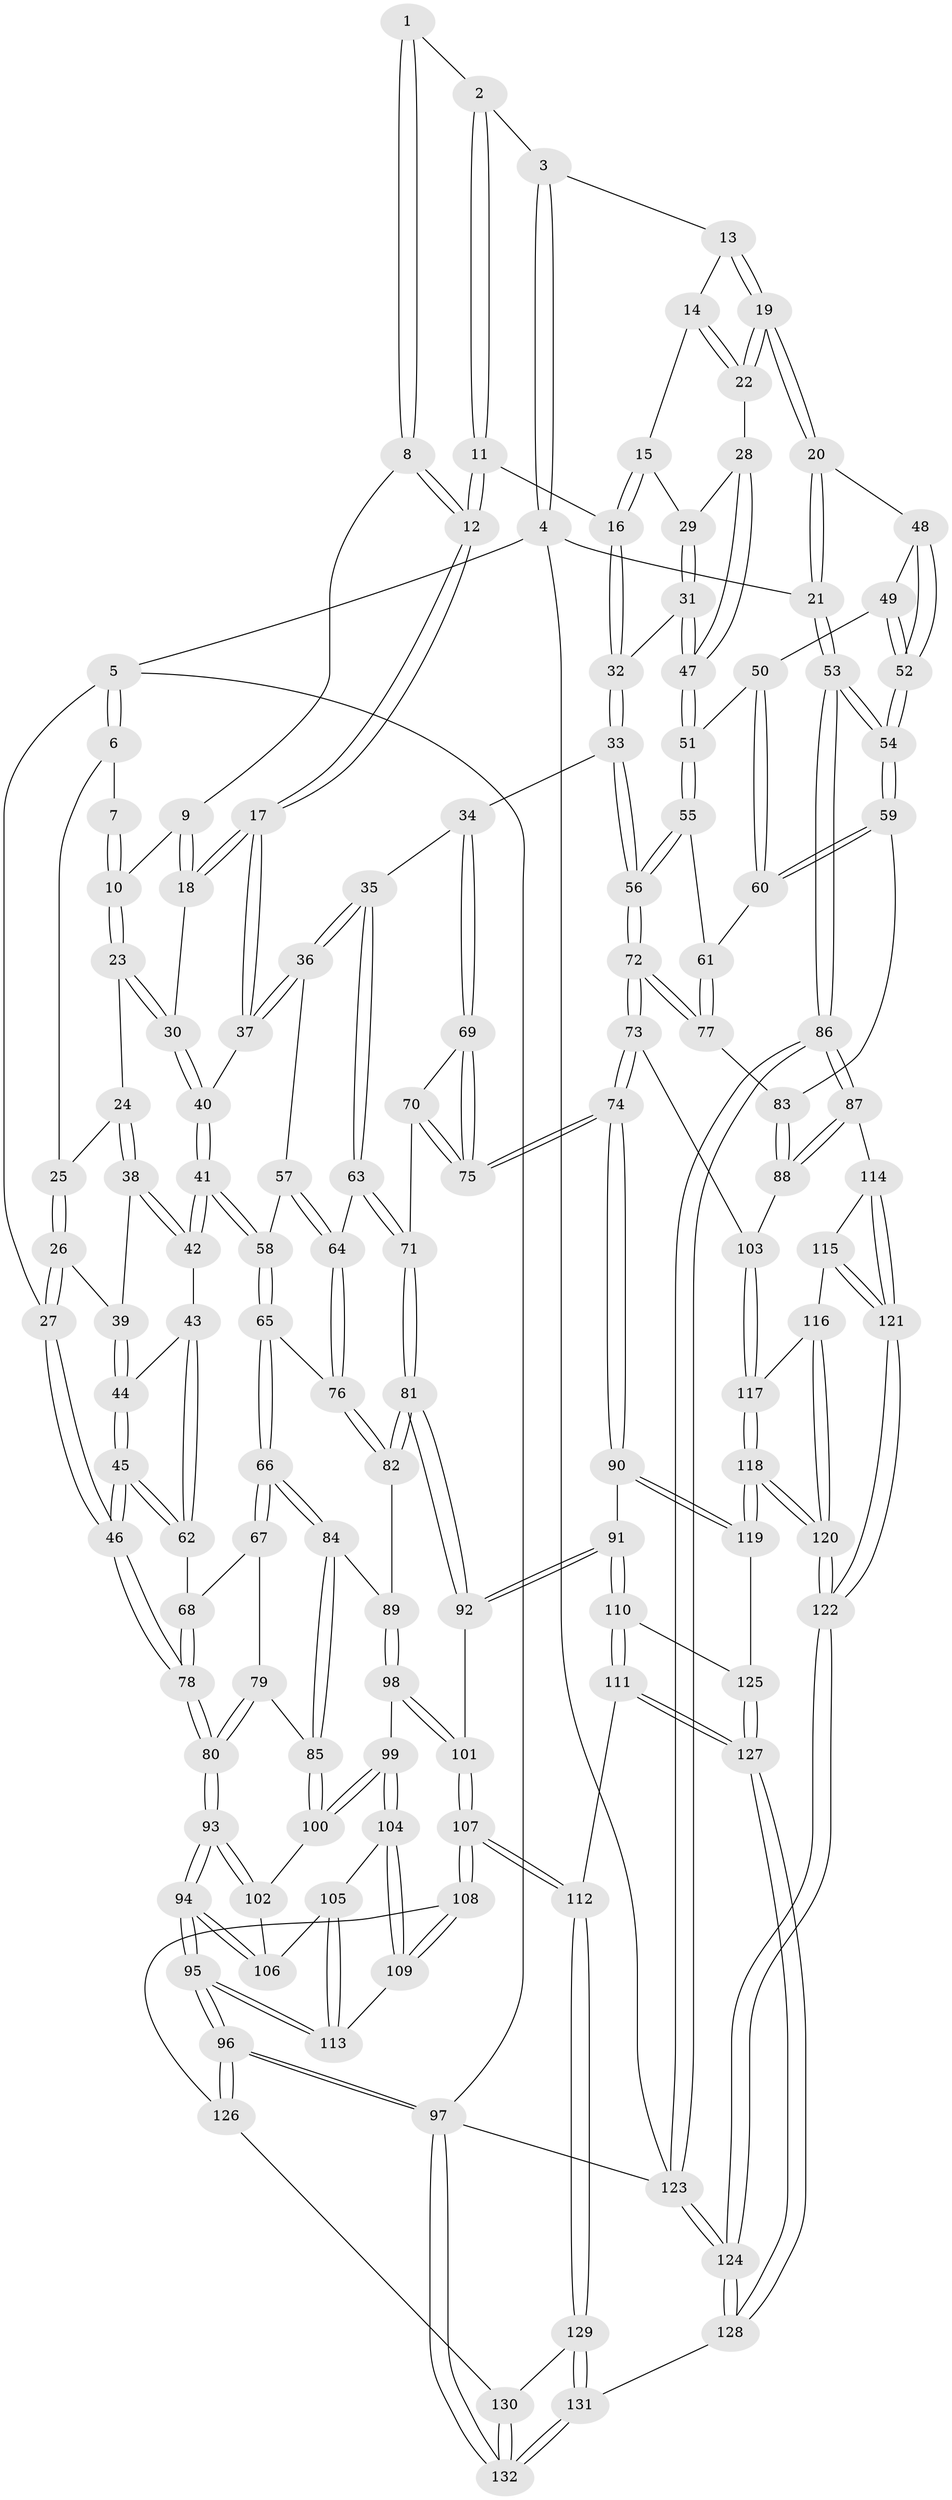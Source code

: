 // Generated by graph-tools (version 1.1) at 2025/16/03/09/25 04:16:55]
// undirected, 132 vertices, 327 edges
graph export_dot {
graph [start="1"]
  node [color=gray90,style=filled];
  1 [pos="+0.24945779111999095+0"];
  2 [pos="+0.5554496955861908+0"];
  3 [pos="+0.6852772666352261+0"];
  4 [pos="+1+0"];
  5 [pos="+0+0"];
  6 [pos="+0+0"];
  7 [pos="+0.031774285028656445+0"];
  8 [pos="+0.26705092473637415+0"];
  9 [pos="+0.22686852976881586+0.04329603524934749"];
  10 [pos="+0.1370261167527676+0.09307139120000323"];
  11 [pos="+0.49155831599238003+0.08409879665287685"];
  12 [pos="+0.41716911100911996+0.17340569792954724"];
  13 [pos="+0.7270212222895502+0.008723092481627169"];
  14 [pos="+0.7183822074520656+0.04896955920209788"];
  15 [pos="+0.7112370341557311+0.06486620588192339"];
  16 [pos="+0.6413194469870883+0.12926124648699008"];
  17 [pos="+0.4122293255615964+0.18894460349763273"];
  18 [pos="+0.26324734988131393+0.15975337840326517"];
  19 [pos="+0.9592780180594453+0.13221039613420107"];
  20 [pos="+1+0.12604929569667928"];
  21 [pos="+1+0.03177987512480287"];
  22 [pos="+0.8538665734918858+0.1680042518641168"];
  23 [pos="+0.1182795719284497+0.13090715528199864"];
  24 [pos="+0.11245340147505992+0.13329487378775184"];
  25 [pos="+0.05240729628097533+0.06953194010775071"];
  26 [pos="+0+0.15533602325456553"];
  27 [pos="+0+0.1683895344248913"];
  28 [pos="+0.8458727653963265+0.17331104880805373"];
  29 [pos="+0.7470154771721391+0.15036844392915133"];
  30 [pos="+0.21808251074381185+0.1757560986026422"];
  31 [pos="+0.70102524964797+0.2660644833200366"];
  32 [pos="+0.6572646235080105+0.2602868276823729"];
  33 [pos="+0.5631775664559878+0.3087856719231736"];
  34 [pos="+0.5151577798139186+0.3054744247701134"];
  35 [pos="+0.49314912429986696+0.2937297823397454"];
  36 [pos="+0.4228927552273797+0.23419594142775524"];
  37 [pos="+0.4159373681430011+0.20770835260892548"];
  38 [pos="+0.09963568661436042+0.14830969100907743"];
  39 [pos="+0.06566244037830865+0.16340007976542728"];
  40 [pos="+0.18984484763453605+0.267413573809195"];
  41 [pos="+0.16063315029278644+0.3269426442985656"];
  42 [pos="+0.14872623566563375+0.322965879008748"];
  43 [pos="+0.08932276629820061+0.3232837955134484"];
  44 [pos="+0.03566615205326256+0.30787882489023216"];
  45 [pos="+0+0.3323879111146069"];
  46 [pos="+0+0.33226944820751486"];
  47 [pos="+0.757134623560988+0.2911819617825544"];
  48 [pos="+0.9606378778042487+0.25833124189252404"];
  49 [pos="+0.8304735233792214+0.3024600056835928"];
  50 [pos="+0.7691201409488878+0.3002129244176008"];
  51 [pos="+0.7596447037594583+0.2948728139703969"];
  52 [pos="+0.9207474182163427+0.38994139477901696"];
  53 [pos="+1+0.6307918498719026"];
  54 [pos="+0.9202065755676153+0.4571124424347647"];
  55 [pos="+0.7321600688124613+0.37541566631275836"];
  56 [pos="+0.6337721659915749+0.42579958649285343"];
  57 [pos="+0.31722425711047136+0.33637125848036675"];
  58 [pos="+0.18119025007375203+0.3493927525636613"];
  59 [pos="+0.8555416205641779+0.4500336367012804"];
  60 [pos="+0.8555272266455866+0.45002323525475474"];
  61 [pos="+0.746627569609906+0.438592207420185"];
  62 [pos="+0.05312129341925855+0.43349153904001675"];
  63 [pos="+0.3843560665667293+0.47003120347780736"];
  64 [pos="+0.34001415602147067+0.45992074126933463"];
  65 [pos="+0.17977699443537948+0.3909244240192334"];
  66 [pos="+0.14926623461285513+0.48216046181539457"];
  67 [pos="+0.06520585994363297+0.4559139644145267"];
  68 [pos="+0.06406063456211003+0.4546963389867906"];
  69 [pos="+0.510875528797265+0.3537977879826716"];
  70 [pos="+0.4700555607823893+0.5017986342937023"];
  71 [pos="+0.4231904075048913+0.5017968517369029"];
  72 [pos="+0.6521466389298897+0.529059490339606"];
  73 [pos="+0.6192443927011293+0.6088294873785502"];
  74 [pos="+0.6135777775174159+0.6103636034962512"];
  75 [pos="+0.5975940739482143+0.5953809722952635"];
  76 [pos="+0.3098148431388463+0.4834993473229411"];
  77 [pos="+0.6546140162726715+0.5275504477333411"];
  78 [pos="+0+0.5147405782375791"];
  79 [pos="+0.025547597879280248+0.5100317450330155"];
  80 [pos="+0+0.515464699872022"];
  81 [pos="+0.383439494756894+0.5974922747418865"];
  82 [pos="+0.28268057913331884+0.531213994060283"];
  83 [pos="+0.8125132212617348+0.4974480822012612"];
  84 [pos="+0.1509228920507686+0.49101208767886084"];
  85 [pos="+0.0968434726258096+0.5648583643201398"];
  86 [pos="+1+0.6392253160465997"];
  87 [pos="+0.8732114795639764+0.6749715749671977"];
  88 [pos="+0.7855596074952691+0.6445114581626786"];
  89 [pos="+0.24841393100115094+0.5512851273862188"];
  90 [pos="+0.5975034311891986+0.6264967181620625"];
  91 [pos="+0.5182870552483408+0.7003946424803614"];
  92 [pos="+0.3896616200973196+0.6239547431869502"];
  93 [pos="+0+0.5626764406173361"];
  94 [pos="+0+0.8420005012883477"];
  95 [pos="+0+1"];
  96 [pos="+0+1"];
  97 [pos="+0+1"];
  98 [pos="+0.23707428413389783+0.6373379900800009"];
  99 [pos="+0.1937365019737653+0.6565531223675592"];
  100 [pos="+0.09174132386072466+0.5856720924706"];
  101 [pos="+0.29334489544694+0.6750502156809988"];
  102 [pos="+0.08031702395406914+0.594539232900763"];
  103 [pos="+0.6774556448584015+0.637330975434814"];
  104 [pos="+0.1623481804429399+0.7134448994521273"];
  105 [pos="+0.10837221808612856+0.7130320575138615"];
  106 [pos="+0.05886734860851704+0.671014814351915"];
  107 [pos="+0.3243371077854145+0.8217121013679122"];
  108 [pos="+0.1924128073441745+0.7970853510241721"];
  109 [pos="+0.1889047581544615+0.7919887146276801"];
  110 [pos="+0.5103826681879938+0.7254032352417944"];
  111 [pos="+0.39402031252987085+0.8289060594738118"];
  112 [pos="+0.3304910493229322+0.8272709628672978"];
  113 [pos="+0.05859978472844341+0.7852782639626945"];
  114 [pos="+0.8258769063087762+0.7661495564967203"];
  115 [pos="+0.775925632008291+0.7887912969261546"];
  116 [pos="+0.7755203892661241+0.7889144129199712"];
  117 [pos="+0.7069905002950124+0.7658787052310758"];
  118 [pos="+0.6841025283069154+0.8423426492774369"];
  119 [pos="+0.6669992656331961+0.8389539195139643"];
  120 [pos="+0.7243153457828714+0.8969604242247267"];
  121 [pos="+0.8584763107767285+1"];
  122 [pos="+0.8872708665131579+1"];
  123 [pos="+1+1"];
  124 [pos="+0.8948895396225676+1"];
  125 [pos="+0.5855246102853967+0.831060216277553"];
  126 [pos="+0.13692157638402092+0.8728786024565749"];
  127 [pos="+0.5406854593191562+1"];
  128 [pos="+0.5643356055161965+1"];
  129 [pos="+0.2911040412916666+0.9038535659706604"];
  130 [pos="+0.24079659604666642+0.9339858074504946"];
  131 [pos="+0.40012567313241326+1"];
  132 [pos="+0+1"];
  1 -- 2;
  1 -- 8;
  1 -- 8;
  2 -- 3;
  2 -- 11;
  2 -- 11;
  3 -- 4;
  3 -- 4;
  3 -- 13;
  4 -- 5;
  4 -- 21;
  4 -- 123;
  5 -- 6;
  5 -- 6;
  5 -- 27;
  5 -- 97;
  6 -- 7;
  6 -- 25;
  7 -- 10;
  7 -- 10;
  8 -- 9;
  8 -- 12;
  8 -- 12;
  9 -- 10;
  9 -- 18;
  9 -- 18;
  10 -- 23;
  10 -- 23;
  11 -- 12;
  11 -- 12;
  11 -- 16;
  12 -- 17;
  12 -- 17;
  13 -- 14;
  13 -- 19;
  13 -- 19;
  14 -- 15;
  14 -- 22;
  14 -- 22;
  15 -- 16;
  15 -- 16;
  15 -- 29;
  16 -- 32;
  16 -- 32;
  17 -- 18;
  17 -- 18;
  17 -- 37;
  17 -- 37;
  18 -- 30;
  19 -- 20;
  19 -- 20;
  19 -- 22;
  19 -- 22;
  20 -- 21;
  20 -- 21;
  20 -- 48;
  21 -- 53;
  21 -- 53;
  22 -- 28;
  23 -- 24;
  23 -- 30;
  23 -- 30;
  24 -- 25;
  24 -- 38;
  24 -- 38;
  25 -- 26;
  25 -- 26;
  26 -- 27;
  26 -- 27;
  26 -- 39;
  27 -- 46;
  27 -- 46;
  28 -- 29;
  28 -- 47;
  28 -- 47;
  29 -- 31;
  29 -- 31;
  30 -- 40;
  30 -- 40;
  31 -- 32;
  31 -- 47;
  31 -- 47;
  32 -- 33;
  32 -- 33;
  33 -- 34;
  33 -- 56;
  33 -- 56;
  34 -- 35;
  34 -- 69;
  34 -- 69;
  35 -- 36;
  35 -- 36;
  35 -- 63;
  35 -- 63;
  36 -- 37;
  36 -- 37;
  36 -- 57;
  37 -- 40;
  38 -- 39;
  38 -- 42;
  38 -- 42;
  39 -- 44;
  39 -- 44;
  40 -- 41;
  40 -- 41;
  41 -- 42;
  41 -- 42;
  41 -- 58;
  41 -- 58;
  42 -- 43;
  43 -- 44;
  43 -- 62;
  43 -- 62;
  44 -- 45;
  44 -- 45;
  45 -- 46;
  45 -- 46;
  45 -- 62;
  45 -- 62;
  46 -- 78;
  46 -- 78;
  47 -- 51;
  47 -- 51;
  48 -- 49;
  48 -- 52;
  48 -- 52;
  49 -- 50;
  49 -- 52;
  49 -- 52;
  50 -- 51;
  50 -- 60;
  50 -- 60;
  51 -- 55;
  51 -- 55;
  52 -- 54;
  52 -- 54;
  53 -- 54;
  53 -- 54;
  53 -- 86;
  53 -- 86;
  54 -- 59;
  54 -- 59;
  55 -- 56;
  55 -- 56;
  55 -- 61;
  56 -- 72;
  56 -- 72;
  57 -- 58;
  57 -- 64;
  57 -- 64;
  58 -- 65;
  58 -- 65;
  59 -- 60;
  59 -- 60;
  59 -- 83;
  60 -- 61;
  61 -- 77;
  61 -- 77;
  62 -- 68;
  63 -- 64;
  63 -- 71;
  63 -- 71;
  64 -- 76;
  64 -- 76;
  65 -- 66;
  65 -- 66;
  65 -- 76;
  66 -- 67;
  66 -- 67;
  66 -- 84;
  66 -- 84;
  67 -- 68;
  67 -- 79;
  68 -- 78;
  68 -- 78;
  69 -- 70;
  69 -- 75;
  69 -- 75;
  70 -- 71;
  70 -- 75;
  70 -- 75;
  71 -- 81;
  71 -- 81;
  72 -- 73;
  72 -- 73;
  72 -- 77;
  72 -- 77;
  73 -- 74;
  73 -- 74;
  73 -- 103;
  74 -- 75;
  74 -- 75;
  74 -- 90;
  74 -- 90;
  76 -- 82;
  76 -- 82;
  77 -- 83;
  78 -- 80;
  78 -- 80;
  79 -- 80;
  79 -- 80;
  79 -- 85;
  80 -- 93;
  80 -- 93;
  81 -- 82;
  81 -- 82;
  81 -- 92;
  81 -- 92;
  82 -- 89;
  83 -- 88;
  83 -- 88;
  84 -- 85;
  84 -- 85;
  84 -- 89;
  85 -- 100;
  85 -- 100;
  86 -- 87;
  86 -- 87;
  86 -- 123;
  86 -- 123;
  87 -- 88;
  87 -- 88;
  87 -- 114;
  88 -- 103;
  89 -- 98;
  89 -- 98;
  90 -- 91;
  90 -- 119;
  90 -- 119;
  91 -- 92;
  91 -- 92;
  91 -- 110;
  91 -- 110;
  92 -- 101;
  93 -- 94;
  93 -- 94;
  93 -- 102;
  93 -- 102;
  94 -- 95;
  94 -- 95;
  94 -- 106;
  94 -- 106;
  95 -- 96;
  95 -- 96;
  95 -- 113;
  95 -- 113;
  96 -- 97;
  96 -- 97;
  96 -- 126;
  96 -- 126;
  97 -- 132;
  97 -- 132;
  97 -- 123;
  98 -- 99;
  98 -- 101;
  98 -- 101;
  99 -- 100;
  99 -- 100;
  99 -- 104;
  99 -- 104;
  100 -- 102;
  101 -- 107;
  101 -- 107;
  102 -- 106;
  103 -- 117;
  103 -- 117;
  104 -- 105;
  104 -- 109;
  104 -- 109;
  105 -- 106;
  105 -- 113;
  105 -- 113;
  107 -- 108;
  107 -- 108;
  107 -- 112;
  107 -- 112;
  108 -- 109;
  108 -- 109;
  108 -- 126;
  109 -- 113;
  110 -- 111;
  110 -- 111;
  110 -- 125;
  111 -- 112;
  111 -- 127;
  111 -- 127;
  112 -- 129;
  112 -- 129;
  114 -- 115;
  114 -- 121;
  114 -- 121;
  115 -- 116;
  115 -- 121;
  115 -- 121;
  116 -- 117;
  116 -- 120;
  116 -- 120;
  117 -- 118;
  117 -- 118;
  118 -- 119;
  118 -- 119;
  118 -- 120;
  118 -- 120;
  119 -- 125;
  120 -- 122;
  120 -- 122;
  121 -- 122;
  121 -- 122;
  122 -- 124;
  122 -- 124;
  123 -- 124;
  123 -- 124;
  124 -- 128;
  124 -- 128;
  125 -- 127;
  125 -- 127;
  126 -- 130;
  127 -- 128;
  127 -- 128;
  128 -- 131;
  129 -- 130;
  129 -- 131;
  129 -- 131;
  130 -- 132;
  130 -- 132;
  131 -- 132;
  131 -- 132;
}
